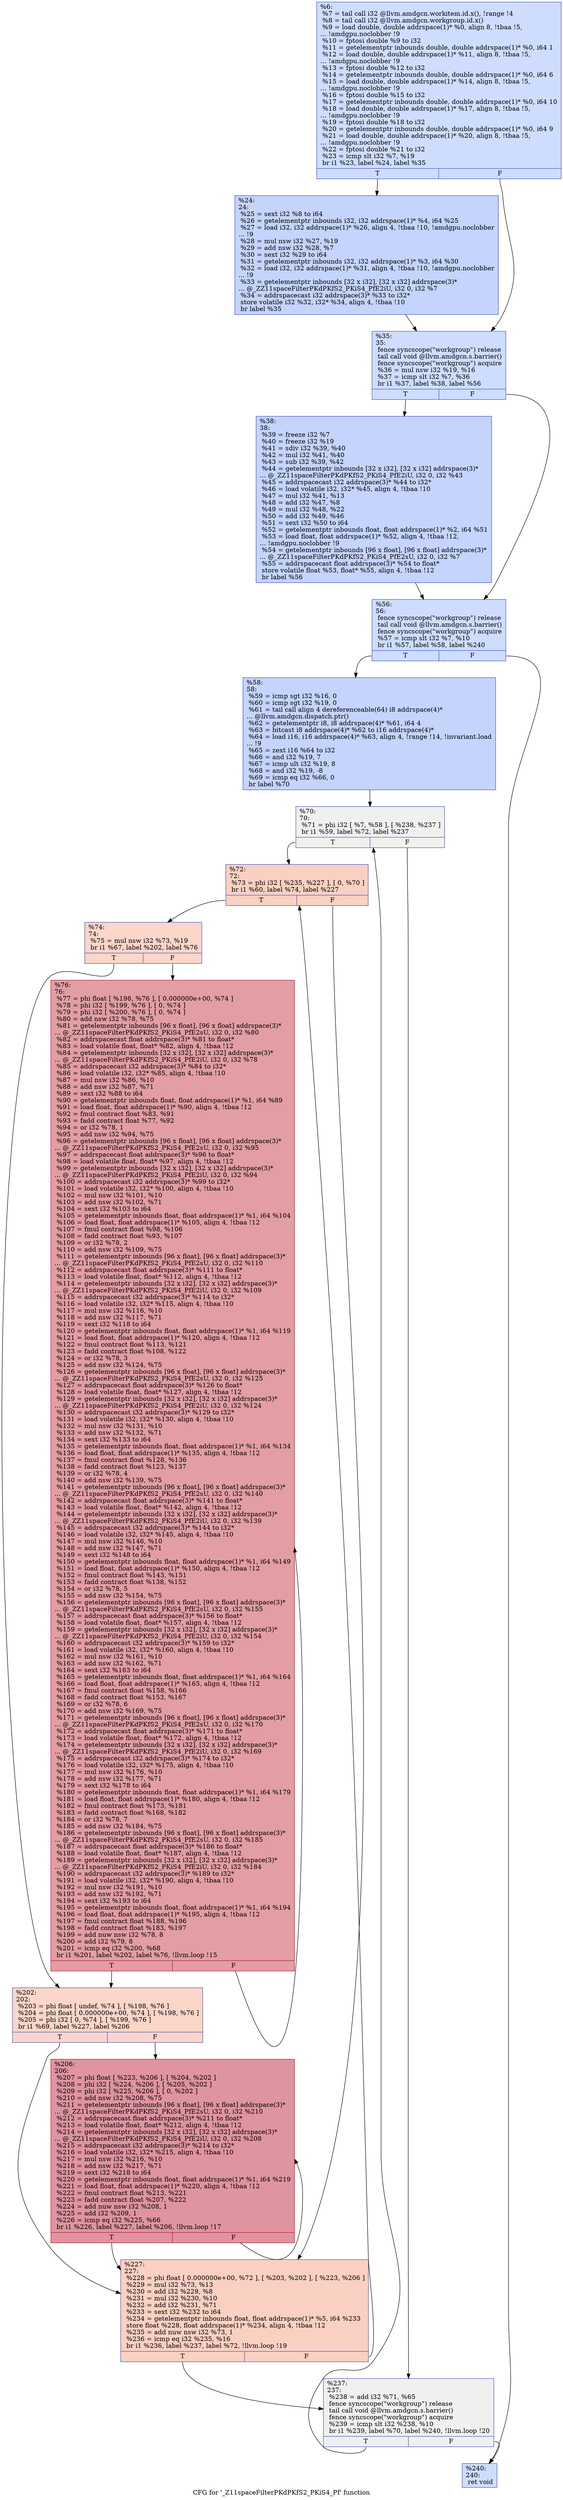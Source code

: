 digraph "CFG for '_Z11spaceFilterPKdPKfS2_PKiS4_Pf' function" {
	label="CFG for '_Z11spaceFilterPKdPKfS2_PKiS4_Pf' function";

	Node0x5483010 [shape=record,color="#3d50c3ff", style=filled, fillcolor="#8fb1fe70",label="{%6:\l  %7 = tail call i32 @llvm.amdgcn.workitem.id.x(), !range !4\l  %8 = tail call i32 @llvm.amdgcn.workgroup.id.x()\l  %9 = load double, double addrspace(1)* %0, align 8, !tbaa !5,\l... !amdgpu.noclobber !9\l  %10 = fptosi double %9 to i32\l  %11 = getelementptr inbounds double, double addrspace(1)* %0, i64 1\l  %12 = load double, double addrspace(1)* %11, align 8, !tbaa !5,\l... !amdgpu.noclobber !9\l  %13 = fptosi double %12 to i32\l  %14 = getelementptr inbounds double, double addrspace(1)* %0, i64 6\l  %15 = load double, double addrspace(1)* %14, align 8, !tbaa !5,\l... !amdgpu.noclobber !9\l  %16 = fptosi double %15 to i32\l  %17 = getelementptr inbounds double, double addrspace(1)* %0, i64 10\l  %18 = load double, double addrspace(1)* %17, align 8, !tbaa !5,\l... !amdgpu.noclobber !9\l  %19 = fptosi double %18 to i32\l  %20 = getelementptr inbounds double, double addrspace(1)* %0, i64 9\l  %21 = load double, double addrspace(1)* %20, align 8, !tbaa !5,\l... !amdgpu.noclobber !9\l  %22 = fptosi double %21 to i32\l  %23 = icmp slt i32 %7, %19\l  br i1 %23, label %24, label %35\l|{<s0>T|<s1>F}}"];
	Node0x5483010:s0 -> Node0x5485f10;
	Node0x5483010:s1 -> Node0x5485fa0;
	Node0x5485f10 [shape=record,color="#3d50c3ff", style=filled, fillcolor="#7a9df870",label="{%24:\l24:                                               \l  %25 = sext i32 %8 to i64\l  %26 = getelementptr inbounds i32, i32 addrspace(1)* %4, i64 %25\l  %27 = load i32, i32 addrspace(1)* %26, align 4, !tbaa !10, !amdgpu.noclobber\l... !9\l  %28 = mul nsw i32 %27, %19\l  %29 = add nsw i32 %28, %7\l  %30 = sext i32 %29 to i64\l  %31 = getelementptr inbounds i32, i32 addrspace(1)* %3, i64 %30\l  %32 = load i32, i32 addrspace(1)* %31, align 4, !tbaa !10, !amdgpu.noclobber\l... !9\l  %33 = getelementptr inbounds [32 x i32], [32 x i32] addrspace(3)*\l... @_ZZ11spaceFilterPKdPKfS2_PKiS4_PfE2iU, i32 0, i32 %7\l  %34 = addrspacecast i32 addrspace(3)* %33 to i32*\l  store volatile i32 %32, i32* %34, align 4, !tbaa !10\l  br label %35\l}"];
	Node0x5485f10 -> Node0x5485fa0;
	Node0x5485fa0 [shape=record,color="#3d50c3ff", style=filled, fillcolor="#8fb1fe70",label="{%35:\l35:                                               \l  fence syncscope(\"workgroup\") release\l  tail call void @llvm.amdgcn.s.barrier()\l  fence syncscope(\"workgroup\") acquire\l  %36 = mul nsw i32 %19, %16\l  %37 = icmp slt i32 %7, %36\l  br i1 %37, label %38, label %56\l|{<s0>T|<s1>F}}"];
	Node0x5485fa0:s0 -> Node0x54873f0;
	Node0x5485fa0:s1 -> Node0x5487440;
	Node0x54873f0 [shape=record,color="#3d50c3ff", style=filled, fillcolor="#7a9df870",label="{%38:\l38:                                               \l  %39 = freeze i32 %7\l  %40 = freeze i32 %19\l  %41 = sdiv i32 %39, %40\l  %42 = mul i32 %41, %40\l  %43 = sub i32 %39, %42\l  %44 = getelementptr inbounds [32 x i32], [32 x i32] addrspace(3)*\l... @_ZZ11spaceFilterPKdPKfS2_PKiS4_PfE2iU, i32 0, i32 %43\l  %45 = addrspacecast i32 addrspace(3)* %44 to i32*\l  %46 = load volatile i32, i32* %45, align 4, !tbaa !10\l  %47 = mul i32 %41, %13\l  %48 = add i32 %47, %8\l  %49 = mul i32 %48, %22\l  %50 = add i32 %49, %46\l  %51 = sext i32 %50 to i64\l  %52 = getelementptr inbounds float, float addrspace(1)* %2, i64 %51\l  %53 = load float, float addrspace(1)* %52, align 4, !tbaa !12,\l... !amdgpu.noclobber !9\l  %54 = getelementptr inbounds [96 x float], [96 x float] addrspace(3)*\l... @_ZZ11spaceFilterPKdPKfS2_PKiS4_PfE2sU, i32 0, i32 %7\l  %55 = addrspacecast float addrspace(3)* %54 to float*\l  store volatile float %53, float* %55, align 4, !tbaa !12\l  br label %56\l}"];
	Node0x54873f0 -> Node0x5487440;
	Node0x5487440 [shape=record,color="#3d50c3ff", style=filled, fillcolor="#8fb1fe70",label="{%56:\l56:                                               \l  fence syncscope(\"workgroup\") release\l  tail call void @llvm.amdgcn.s.barrier()\l  fence syncscope(\"workgroup\") acquire\l  %57 = icmp slt i32 %7, %10\l  br i1 %57, label %58, label %240\l|{<s0>T|<s1>F}}"];
	Node0x5487440:s0 -> Node0x5488940;
	Node0x5487440:s1 -> Node0x5488990;
	Node0x5488940 [shape=record,color="#3d50c3ff", style=filled, fillcolor="#7a9df870",label="{%58:\l58:                                               \l  %59 = icmp sgt i32 %16, 0\l  %60 = icmp sgt i32 %19, 0\l  %61 = tail call align 4 dereferenceable(64) i8 addrspace(4)*\l... @llvm.amdgcn.dispatch.ptr()\l  %62 = getelementptr i8, i8 addrspace(4)* %61, i64 4\l  %63 = bitcast i8 addrspace(4)* %62 to i16 addrspace(4)*\l  %64 = load i16, i16 addrspace(4)* %63, align 4, !range !14, !invariant.load\l... !9\l  %65 = zext i16 %64 to i32\l  %66 = and i32 %19, 7\l  %67 = icmp ult i32 %19, 8\l  %68 = and i32 %19, -8\l  %69 = icmp eq i32 %66, 0\l  br label %70\l}"];
	Node0x5488940 -> Node0x5489660;
	Node0x5489660 [shape=record,color="#3d50c3ff", style=filled, fillcolor="#dedcdb70",label="{%70:\l70:                                               \l  %71 = phi i32 [ %7, %58 ], [ %238, %237 ]\l  br i1 %59, label %72, label %237\l|{<s0>T|<s1>F}}"];
	Node0x5489660:s0 -> Node0x54898d0;
	Node0x5489660:s1 -> Node0x5489790;
	Node0x54898d0 [shape=record,color="#3d50c3ff", style=filled, fillcolor="#f3947570",label="{%72:\l72:                                               \l  %73 = phi i32 [ %235, %227 ], [ 0, %70 ]\l  br i1 %60, label %74, label %227\l|{<s0>T|<s1>F}}"];
	Node0x54898d0:s0 -> Node0x5489b80;
	Node0x54898d0:s1 -> Node0x5489a40;
	Node0x5489b80 [shape=record,color="#3d50c3ff", style=filled, fillcolor="#f6a38570",label="{%74:\l74:                                               \l  %75 = mul nsw i32 %73, %19\l  br i1 %67, label %202, label %76\l|{<s0>T|<s1>F}}"];
	Node0x5489b80:s0 -> Node0x5489d50;
	Node0x5489b80:s1 -> Node0x5489da0;
	Node0x5489da0 [shape=record,color="#b70d28ff", style=filled, fillcolor="#be242e70",label="{%76:\l76:                                               \l  %77 = phi float [ %198, %76 ], [ 0.000000e+00, %74 ]\l  %78 = phi i32 [ %199, %76 ], [ 0, %74 ]\l  %79 = phi i32 [ %200, %76 ], [ 0, %74 ]\l  %80 = add nsw i32 %78, %75\l  %81 = getelementptr inbounds [96 x float], [96 x float] addrspace(3)*\l... @_ZZ11spaceFilterPKdPKfS2_PKiS4_PfE2sU, i32 0, i32 %80\l  %82 = addrspacecast float addrspace(3)* %81 to float*\l  %83 = load volatile float, float* %82, align 4, !tbaa !12\l  %84 = getelementptr inbounds [32 x i32], [32 x i32] addrspace(3)*\l... @_ZZ11spaceFilterPKdPKfS2_PKiS4_PfE2iU, i32 0, i32 %78\l  %85 = addrspacecast i32 addrspace(3)* %84 to i32*\l  %86 = load volatile i32, i32* %85, align 4, !tbaa !10\l  %87 = mul nsw i32 %86, %10\l  %88 = add nsw i32 %87, %71\l  %89 = sext i32 %88 to i64\l  %90 = getelementptr inbounds float, float addrspace(1)* %1, i64 %89\l  %91 = load float, float addrspace(1)* %90, align 4, !tbaa !12\l  %92 = fmul contract float %83, %91\l  %93 = fadd contract float %77, %92\l  %94 = or i32 %78, 1\l  %95 = add nsw i32 %94, %75\l  %96 = getelementptr inbounds [96 x float], [96 x float] addrspace(3)*\l... @_ZZ11spaceFilterPKdPKfS2_PKiS4_PfE2sU, i32 0, i32 %95\l  %97 = addrspacecast float addrspace(3)* %96 to float*\l  %98 = load volatile float, float* %97, align 4, !tbaa !12\l  %99 = getelementptr inbounds [32 x i32], [32 x i32] addrspace(3)*\l... @_ZZ11spaceFilterPKdPKfS2_PKiS4_PfE2iU, i32 0, i32 %94\l  %100 = addrspacecast i32 addrspace(3)* %99 to i32*\l  %101 = load volatile i32, i32* %100, align 4, !tbaa !10\l  %102 = mul nsw i32 %101, %10\l  %103 = add nsw i32 %102, %71\l  %104 = sext i32 %103 to i64\l  %105 = getelementptr inbounds float, float addrspace(1)* %1, i64 %104\l  %106 = load float, float addrspace(1)* %105, align 4, !tbaa !12\l  %107 = fmul contract float %98, %106\l  %108 = fadd contract float %93, %107\l  %109 = or i32 %78, 2\l  %110 = add nsw i32 %109, %75\l  %111 = getelementptr inbounds [96 x float], [96 x float] addrspace(3)*\l... @_ZZ11spaceFilterPKdPKfS2_PKiS4_PfE2sU, i32 0, i32 %110\l  %112 = addrspacecast float addrspace(3)* %111 to float*\l  %113 = load volatile float, float* %112, align 4, !tbaa !12\l  %114 = getelementptr inbounds [32 x i32], [32 x i32] addrspace(3)*\l... @_ZZ11spaceFilterPKdPKfS2_PKiS4_PfE2iU, i32 0, i32 %109\l  %115 = addrspacecast i32 addrspace(3)* %114 to i32*\l  %116 = load volatile i32, i32* %115, align 4, !tbaa !10\l  %117 = mul nsw i32 %116, %10\l  %118 = add nsw i32 %117, %71\l  %119 = sext i32 %118 to i64\l  %120 = getelementptr inbounds float, float addrspace(1)* %1, i64 %119\l  %121 = load float, float addrspace(1)* %120, align 4, !tbaa !12\l  %122 = fmul contract float %113, %121\l  %123 = fadd contract float %108, %122\l  %124 = or i32 %78, 3\l  %125 = add nsw i32 %124, %75\l  %126 = getelementptr inbounds [96 x float], [96 x float] addrspace(3)*\l... @_ZZ11spaceFilterPKdPKfS2_PKiS4_PfE2sU, i32 0, i32 %125\l  %127 = addrspacecast float addrspace(3)* %126 to float*\l  %128 = load volatile float, float* %127, align 4, !tbaa !12\l  %129 = getelementptr inbounds [32 x i32], [32 x i32] addrspace(3)*\l... @_ZZ11spaceFilterPKdPKfS2_PKiS4_PfE2iU, i32 0, i32 %124\l  %130 = addrspacecast i32 addrspace(3)* %129 to i32*\l  %131 = load volatile i32, i32* %130, align 4, !tbaa !10\l  %132 = mul nsw i32 %131, %10\l  %133 = add nsw i32 %132, %71\l  %134 = sext i32 %133 to i64\l  %135 = getelementptr inbounds float, float addrspace(1)* %1, i64 %134\l  %136 = load float, float addrspace(1)* %135, align 4, !tbaa !12\l  %137 = fmul contract float %128, %136\l  %138 = fadd contract float %123, %137\l  %139 = or i32 %78, 4\l  %140 = add nsw i32 %139, %75\l  %141 = getelementptr inbounds [96 x float], [96 x float] addrspace(3)*\l... @_ZZ11spaceFilterPKdPKfS2_PKiS4_PfE2sU, i32 0, i32 %140\l  %142 = addrspacecast float addrspace(3)* %141 to float*\l  %143 = load volatile float, float* %142, align 4, !tbaa !12\l  %144 = getelementptr inbounds [32 x i32], [32 x i32] addrspace(3)*\l... @_ZZ11spaceFilterPKdPKfS2_PKiS4_PfE2iU, i32 0, i32 %139\l  %145 = addrspacecast i32 addrspace(3)* %144 to i32*\l  %146 = load volatile i32, i32* %145, align 4, !tbaa !10\l  %147 = mul nsw i32 %146, %10\l  %148 = add nsw i32 %147, %71\l  %149 = sext i32 %148 to i64\l  %150 = getelementptr inbounds float, float addrspace(1)* %1, i64 %149\l  %151 = load float, float addrspace(1)* %150, align 4, !tbaa !12\l  %152 = fmul contract float %143, %151\l  %153 = fadd contract float %138, %152\l  %154 = or i32 %78, 5\l  %155 = add nsw i32 %154, %75\l  %156 = getelementptr inbounds [96 x float], [96 x float] addrspace(3)*\l... @_ZZ11spaceFilterPKdPKfS2_PKiS4_PfE2sU, i32 0, i32 %155\l  %157 = addrspacecast float addrspace(3)* %156 to float*\l  %158 = load volatile float, float* %157, align 4, !tbaa !12\l  %159 = getelementptr inbounds [32 x i32], [32 x i32] addrspace(3)*\l... @_ZZ11spaceFilterPKdPKfS2_PKiS4_PfE2iU, i32 0, i32 %154\l  %160 = addrspacecast i32 addrspace(3)* %159 to i32*\l  %161 = load volatile i32, i32* %160, align 4, !tbaa !10\l  %162 = mul nsw i32 %161, %10\l  %163 = add nsw i32 %162, %71\l  %164 = sext i32 %163 to i64\l  %165 = getelementptr inbounds float, float addrspace(1)* %1, i64 %164\l  %166 = load float, float addrspace(1)* %165, align 4, !tbaa !12\l  %167 = fmul contract float %158, %166\l  %168 = fadd contract float %153, %167\l  %169 = or i32 %78, 6\l  %170 = add nsw i32 %169, %75\l  %171 = getelementptr inbounds [96 x float], [96 x float] addrspace(3)*\l... @_ZZ11spaceFilterPKdPKfS2_PKiS4_PfE2sU, i32 0, i32 %170\l  %172 = addrspacecast float addrspace(3)* %171 to float*\l  %173 = load volatile float, float* %172, align 4, !tbaa !12\l  %174 = getelementptr inbounds [32 x i32], [32 x i32] addrspace(3)*\l... @_ZZ11spaceFilterPKdPKfS2_PKiS4_PfE2iU, i32 0, i32 %169\l  %175 = addrspacecast i32 addrspace(3)* %174 to i32*\l  %176 = load volatile i32, i32* %175, align 4, !tbaa !10\l  %177 = mul nsw i32 %176, %10\l  %178 = add nsw i32 %177, %71\l  %179 = sext i32 %178 to i64\l  %180 = getelementptr inbounds float, float addrspace(1)* %1, i64 %179\l  %181 = load float, float addrspace(1)* %180, align 4, !tbaa !12\l  %182 = fmul contract float %173, %181\l  %183 = fadd contract float %168, %182\l  %184 = or i32 %78, 7\l  %185 = add nsw i32 %184, %75\l  %186 = getelementptr inbounds [96 x float], [96 x float] addrspace(3)*\l... @_ZZ11spaceFilterPKdPKfS2_PKiS4_PfE2sU, i32 0, i32 %185\l  %187 = addrspacecast float addrspace(3)* %186 to float*\l  %188 = load volatile float, float* %187, align 4, !tbaa !12\l  %189 = getelementptr inbounds [32 x i32], [32 x i32] addrspace(3)*\l... @_ZZ11spaceFilterPKdPKfS2_PKiS4_PfE2iU, i32 0, i32 %184\l  %190 = addrspacecast i32 addrspace(3)* %189 to i32*\l  %191 = load volatile i32, i32* %190, align 4, !tbaa !10\l  %192 = mul nsw i32 %191, %10\l  %193 = add nsw i32 %192, %71\l  %194 = sext i32 %193 to i64\l  %195 = getelementptr inbounds float, float addrspace(1)* %1, i64 %194\l  %196 = load float, float addrspace(1)* %195, align 4, !tbaa !12\l  %197 = fmul contract float %188, %196\l  %198 = fadd contract float %183, %197\l  %199 = add nuw nsw i32 %78, 8\l  %200 = add i32 %79, 8\l  %201 = icmp eq i32 %200, %68\l  br i1 %201, label %202, label %76, !llvm.loop !15\l|{<s0>T|<s1>F}}"];
	Node0x5489da0:s0 -> Node0x5489d50;
	Node0x5489da0:s1 -> Node0x5489da0;
	Node0x5489d50 [shape=record,color="#3d50c3ff", style=filled, fillcolor="#f6a38570",label="{%202:\l202:                                              \l  %203 = phi float [ undef, %74 ], [ %198, %76 ]\l  %204 = phi float [ 0.000000e+00, %74 ], [ %198, %76 ]\l  %205 = phi i32 [ 0, %74 ], [ %199, %76 ]\l  br i1 %69, label %227, label %206\l|{<s0>T|<s1>F}}"];
	Node0x5489d50:s0 -> Node0x5489a40;
	Node0x5489d50:s1 -> Node0x548f730;
	Node0x548f730 [shape=record,color="#b70d28ff", style=filled, fillcolor="#b70d2870",label="{%206:\l206:                                              \l  %207 = phi float [ %223, %206 ], [ %204, %202 ]\l  %208 = phi i32 [ %224, %206 ], [ %205, %202 ]\l  %209 = phi i32 [ %225, %206 ], [ 0, %202 ]\l  %210 = add nsw i32 %208, %75\l  %211 = getelementptr inbounds [96 x float], [96 x float] addrspace(3)*\l... @_ZZ11spaceFilterPKdPKfS2_PKiS4_PfE2sU, i32 0, i32 %210\l  %212 = addrspacecast float addrspace(3)* %211 to float*\l  %213 = load volatile float, float* %212, align 4, !tbaa !12\l  %214 = getelementptr inbounds [32 x i32], [32 x i32] addrspace(3)*\l... @_ZZ11spaceFilterPKdPKfS2_PKiS4_PfE2iU, i32 0, i32 %208\l  %215 = addrspacecast i32 addrspace(3)* %214 to i32*\l  %216 = load volatile i32, i32* %215, align 4, !tbaa !10\l  %217 = mul nsw i32 %216, %10\l  %218 = add nsw i32 %217, %71\l  %219 = sext i32 %218 to i64\l  %220 = getelementptr inbounds float, float addrspace(1)* %1, i64 %219\l  %221 = load float, float addrspace(1)* %220, align 4, !tbaa !12\l  %222 = fmul contract float %213, %221\l  %223 = fadd contract float %207, %222\l  %224 = add nuw nsw i32 %208, 1\l  %225 = add i32 %209, 1\l  %226 = icmp eq i32 %225, %66\l  br i1 %226, label %227, label %206, !llvm.loop !17\l|{<s0>T|<s1>F}}"];
	Node0x548f730:s0 -> Node0x5489a40;
	Node0x548f730:s1 -> Node0x548f730;
	Node0x5489a40 [shape=record,color="#3d50c3ff", style=filled, fillcolor="#f3947570",label="{%227:\l227:                                              \l  %228 = phi float [ 0.000000e+00, %72 ], [ %203, %202 ], [ %223, %206 ]\l  %229 = mul i32 %73, %13\l  %230 = add i32 %229, %8\l  %231 = mul i32 %230, %10\l  %232 = add i32 %231, %71\l  %233 = sext i32 %232 to i64\l  %234 = getelementptr inbounds float, float addrspace(1)* %5, i64 %233\l  store float %228, float addrspace(1)* %234, align 4, !tbaa !12\l  %235 = add nuw nsw i32 %73, 1\l  %236 = icmp eq i32 %235, %16\l  br i1 %236, label %237, label %72, !llvm.loop !19\l|{<s0>T|<s1>F}}"];
	Node0x5489a40:s0 -> Node0x5489790;
	Node0x5489a40:s1 -> Node0x54898d0;
	Node0x5489790 [shape=record,color="#3d50c3ff", style=filled, fillcolor="#dedcdb70",label="{%237:\l237:                                              \l  %238 = add i32 %71, %65\l  fence syncscope(\"workgroup\") release\l  tail call void @llvm.amdgcn.s.barrier()\l  fence syncscope(\"workgroup\") acquire\l  %239 = icmp slt i32 %238, %10\l  br i1 %239, label %70, label %240, !llvm.loop !20\l|{<s0>T|<s1>F}}"];
	Node0x5489790:s0 -> Node0x5489660;
	Node0x5489790:s1 -> Node0x5488990;
	Node0x5488990 [shape=record,color="#3d50c3ff", style=filled, fillcolor="#8fb1fe70",label="{%240:\l240:                                              \l  ret void\l}"];
}
